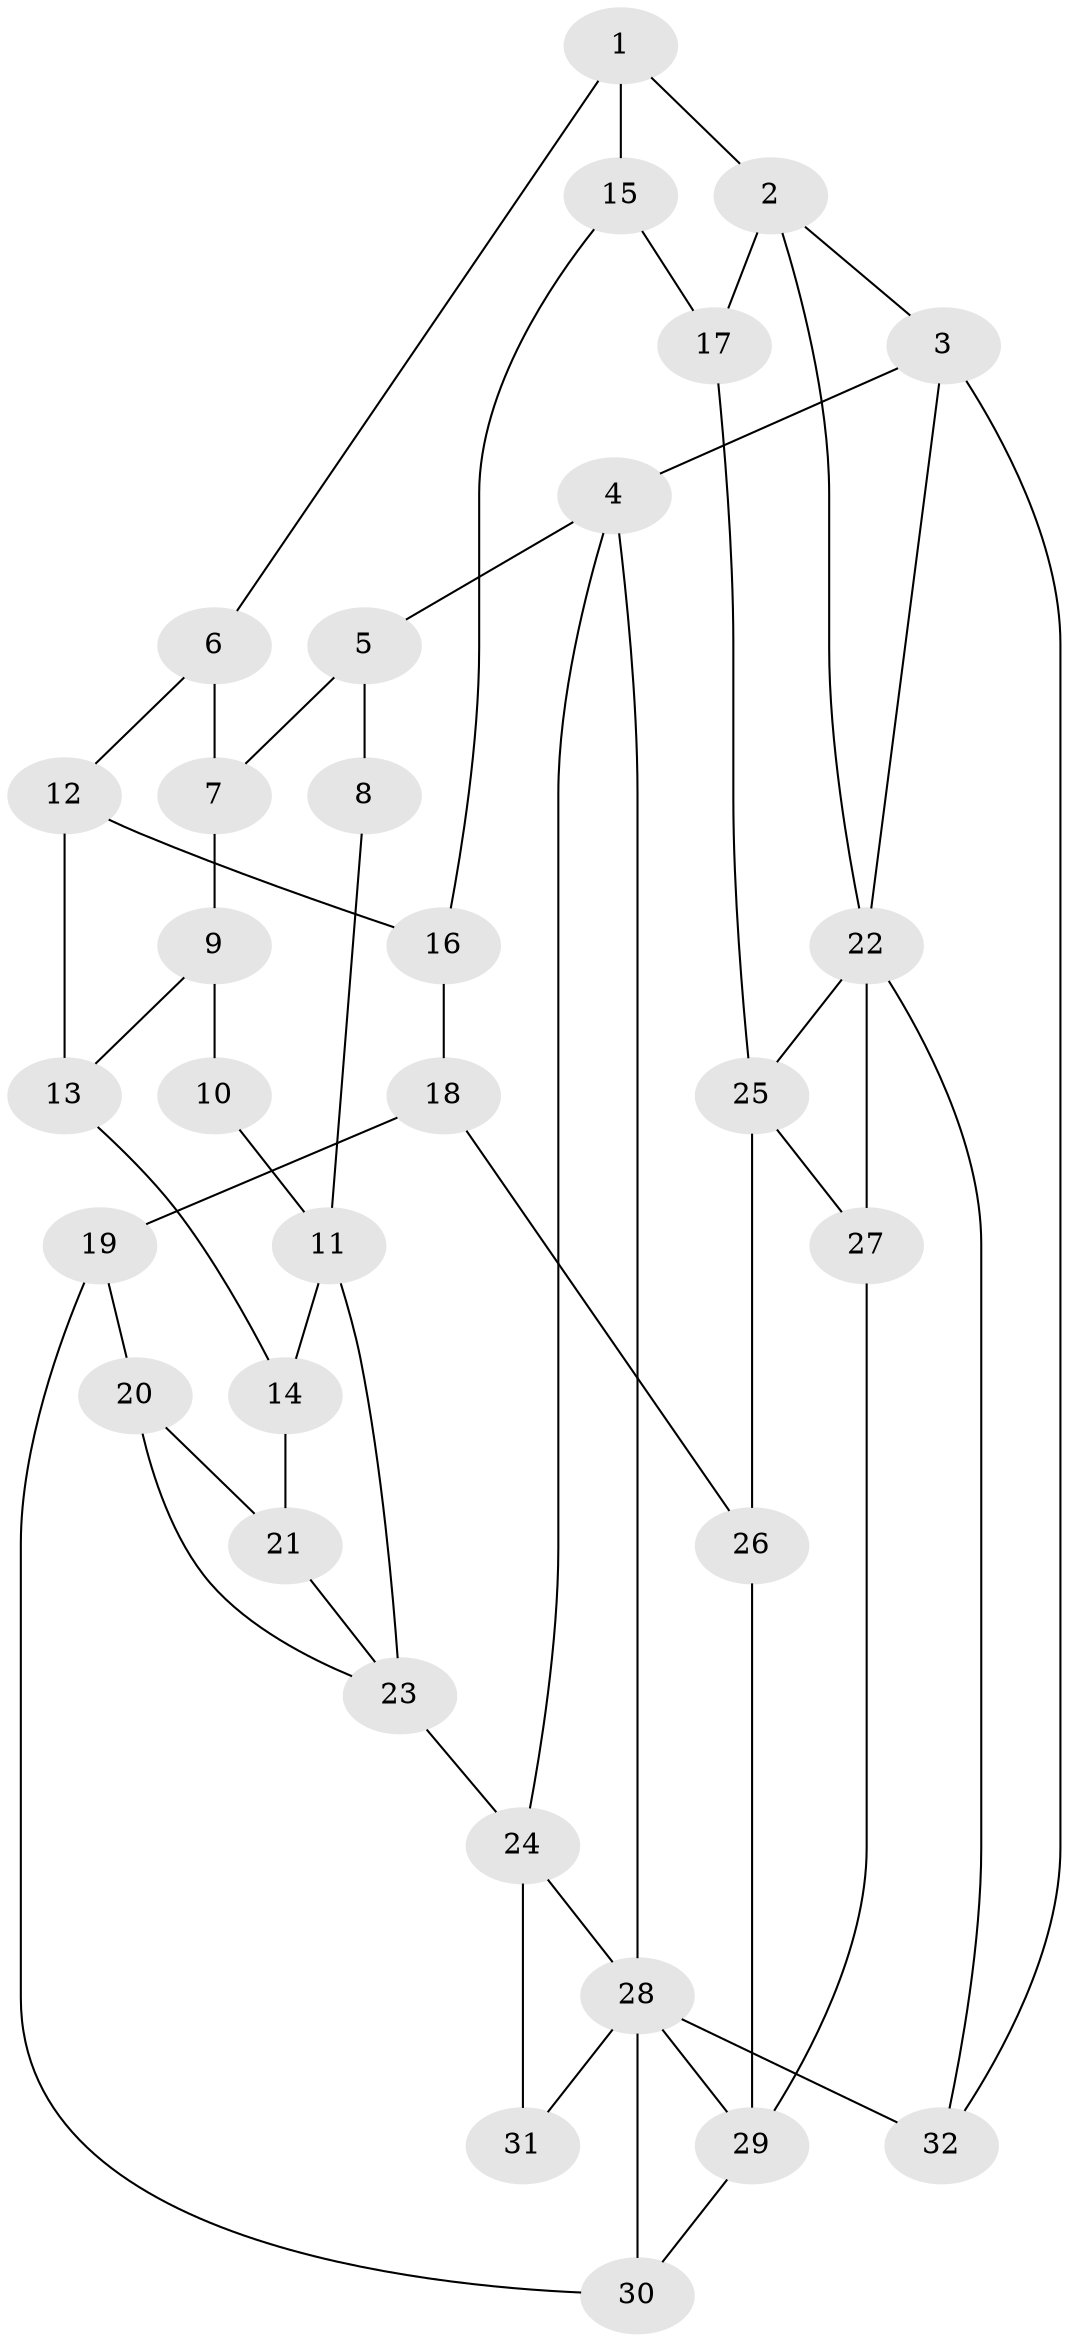 // original degree distribution, {3: 0.03125, 5: 0.5, 4: 0.25, 6: 0.21875}
// Generated by graph-tools (version 1.1) at 2025/38/03/09/25 02:38:22]
// undirected, 32 vertices, 53 edges
graph export_dot {
graph [start="1"]
  node [color=gray90,style=filled];
  1;
  2;
  3;
  4;
  5;
  6;
  7;
  8;
  9;
  10;
  11;
  12;
  13;
  14;
  15;
  16;
  17;
  18;
  19;
  20;
  21;
  22;
  23;
  24;
  25;
  26;
  27;
  28;
  29;
  30;
  31;
  32;
  1 -- 2 [weight=1.0];
  1 -- 6 [weight=1.0];
  1 -- 15 [weight=1.0];
  2 -- 3 [weight=1.0];
  2 -- 17 [weight=2.0];
  2 -- 22 [weight=1.0];
  3 -- 4 [weight=1.0];
  3 -- 22 [weight=1.0];
  3 -- 32 [weight=1.0];
  4 -- 5 [weight=1.0];
  4 -- 24 [weight=1.0];
  4 -- 28 [weight=1.0];
  5 -- 7 [weight=1.0];
  5 -- 8 [weight=2.0];
  6 -- 7 [weight=1.0];
  6 -- 12 [weight=1.0];
  7 -- 9 [weight=1.0];
  8 -- 11 [weight=2.0];
  9 -- 10 [weight=1.0];
  9 -- 13 [weight=1.0];
  10 -- 11 [weight=2.0];
  11 -- 14 [weight=1.0];
  11 -- 23 [weight=1.0];
  12 -- 13 [weight=1.0];
  12 -- 16 [weight=1.0];
  13 -- 14 [weight=1.0];
  14 -- 21 [weight=1.0];
  15 -- 16 [weight=1.0];
  15 -- 17 [weight=2.0];
  16 -- 18 [weight=1.0];
  17 -- 25 [weight=2.0];
  18 -- 19 [weight=1.0];
  18 -- 26 [weight=1.0];
  19 -- 20 [weight=1.0];
  19 -- 30 [weight=1.0];
  20 -- 21 [weight=1.0];
  20 -- 23 [weight=1.0];
  21 -- 23 [weight=1.0];
  22 -- 25 [weight=1.0];
  22 -- 27 [weight=2.0];
  22 -- 32 [weight=1.0];
  23 -- 24 [weight=2.0];
  24 -- 28 [weight=1.0];
  24 -- 31 [weight=2.0];
  25 -- 26 [weight=1.0];
  25 -- 27 [weight=1.0];
  26 -- 29 [weight=2.0];
  27 -- 29 [weight=2.0];
  28 -- 29 [weight=1.0];
  28 -- 30 [weight=1.0];
  28 -- 31 [weight=1.0];
  28 -- 32 [weight=2.0];
  29 -- 30 [weight=1.0];
}
